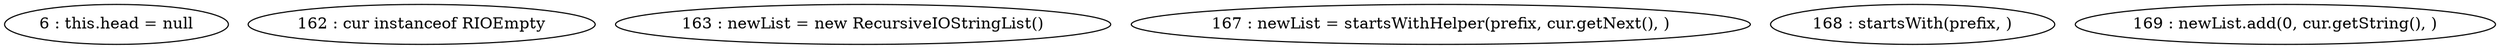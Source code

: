 digraph G {
"6 : this.head = null"
"162 : cur instanceof RIOEmpty"
"163 : newList = new RecursiveIOStringList()"
"167 : newList = startsWithHelper(prefix, cur.getNext(), )"
"168 : startsWith(prefix, )"
"169 : newList.add(0, cur.getString(), )"
}